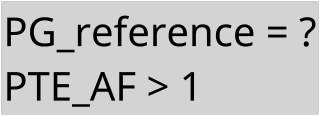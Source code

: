 @startuml

skinparam ComponentStyle rectangle
scale 1/5

skinparam Component {
    FontSize 200
    FontColor black
    BorderThickness 0
    BackgroundColor transparent
}

component "PG_reference = ?\nPTE_AF > 1" as cp #LightGrey

@enduml

